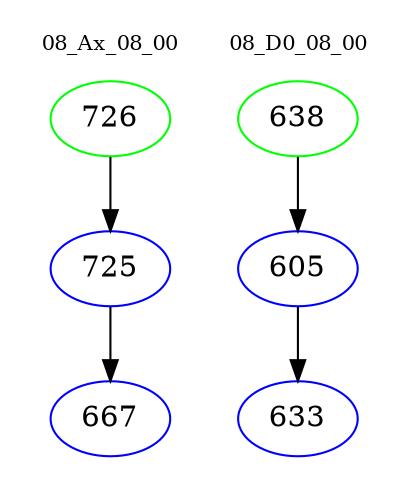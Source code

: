 digraph{
subgraph cluster_0 {
color = white
label = "08_Ax_08_00";
fontsize=10;
T0_726 [label="726", color="green"]
T0_726 -> T0_725 [color="black"]
T0_725 [label="725", color="blue"]
T0_725 -> T0_667 [color="black"]
T0_667 [label="667", color="blue"]
}
subgraph cluster_1 {
color = white
label = "08_D0_08_00";
fontsize=10;
T1_638 [label="638", color="green"]
T1_638 -> T1_605 [color="black"]
T1_605 [label="605", color="blue"]
T1_605 -> T1_633 [color="black"]
T1_633 [label="633", color="blue"]
}
}
